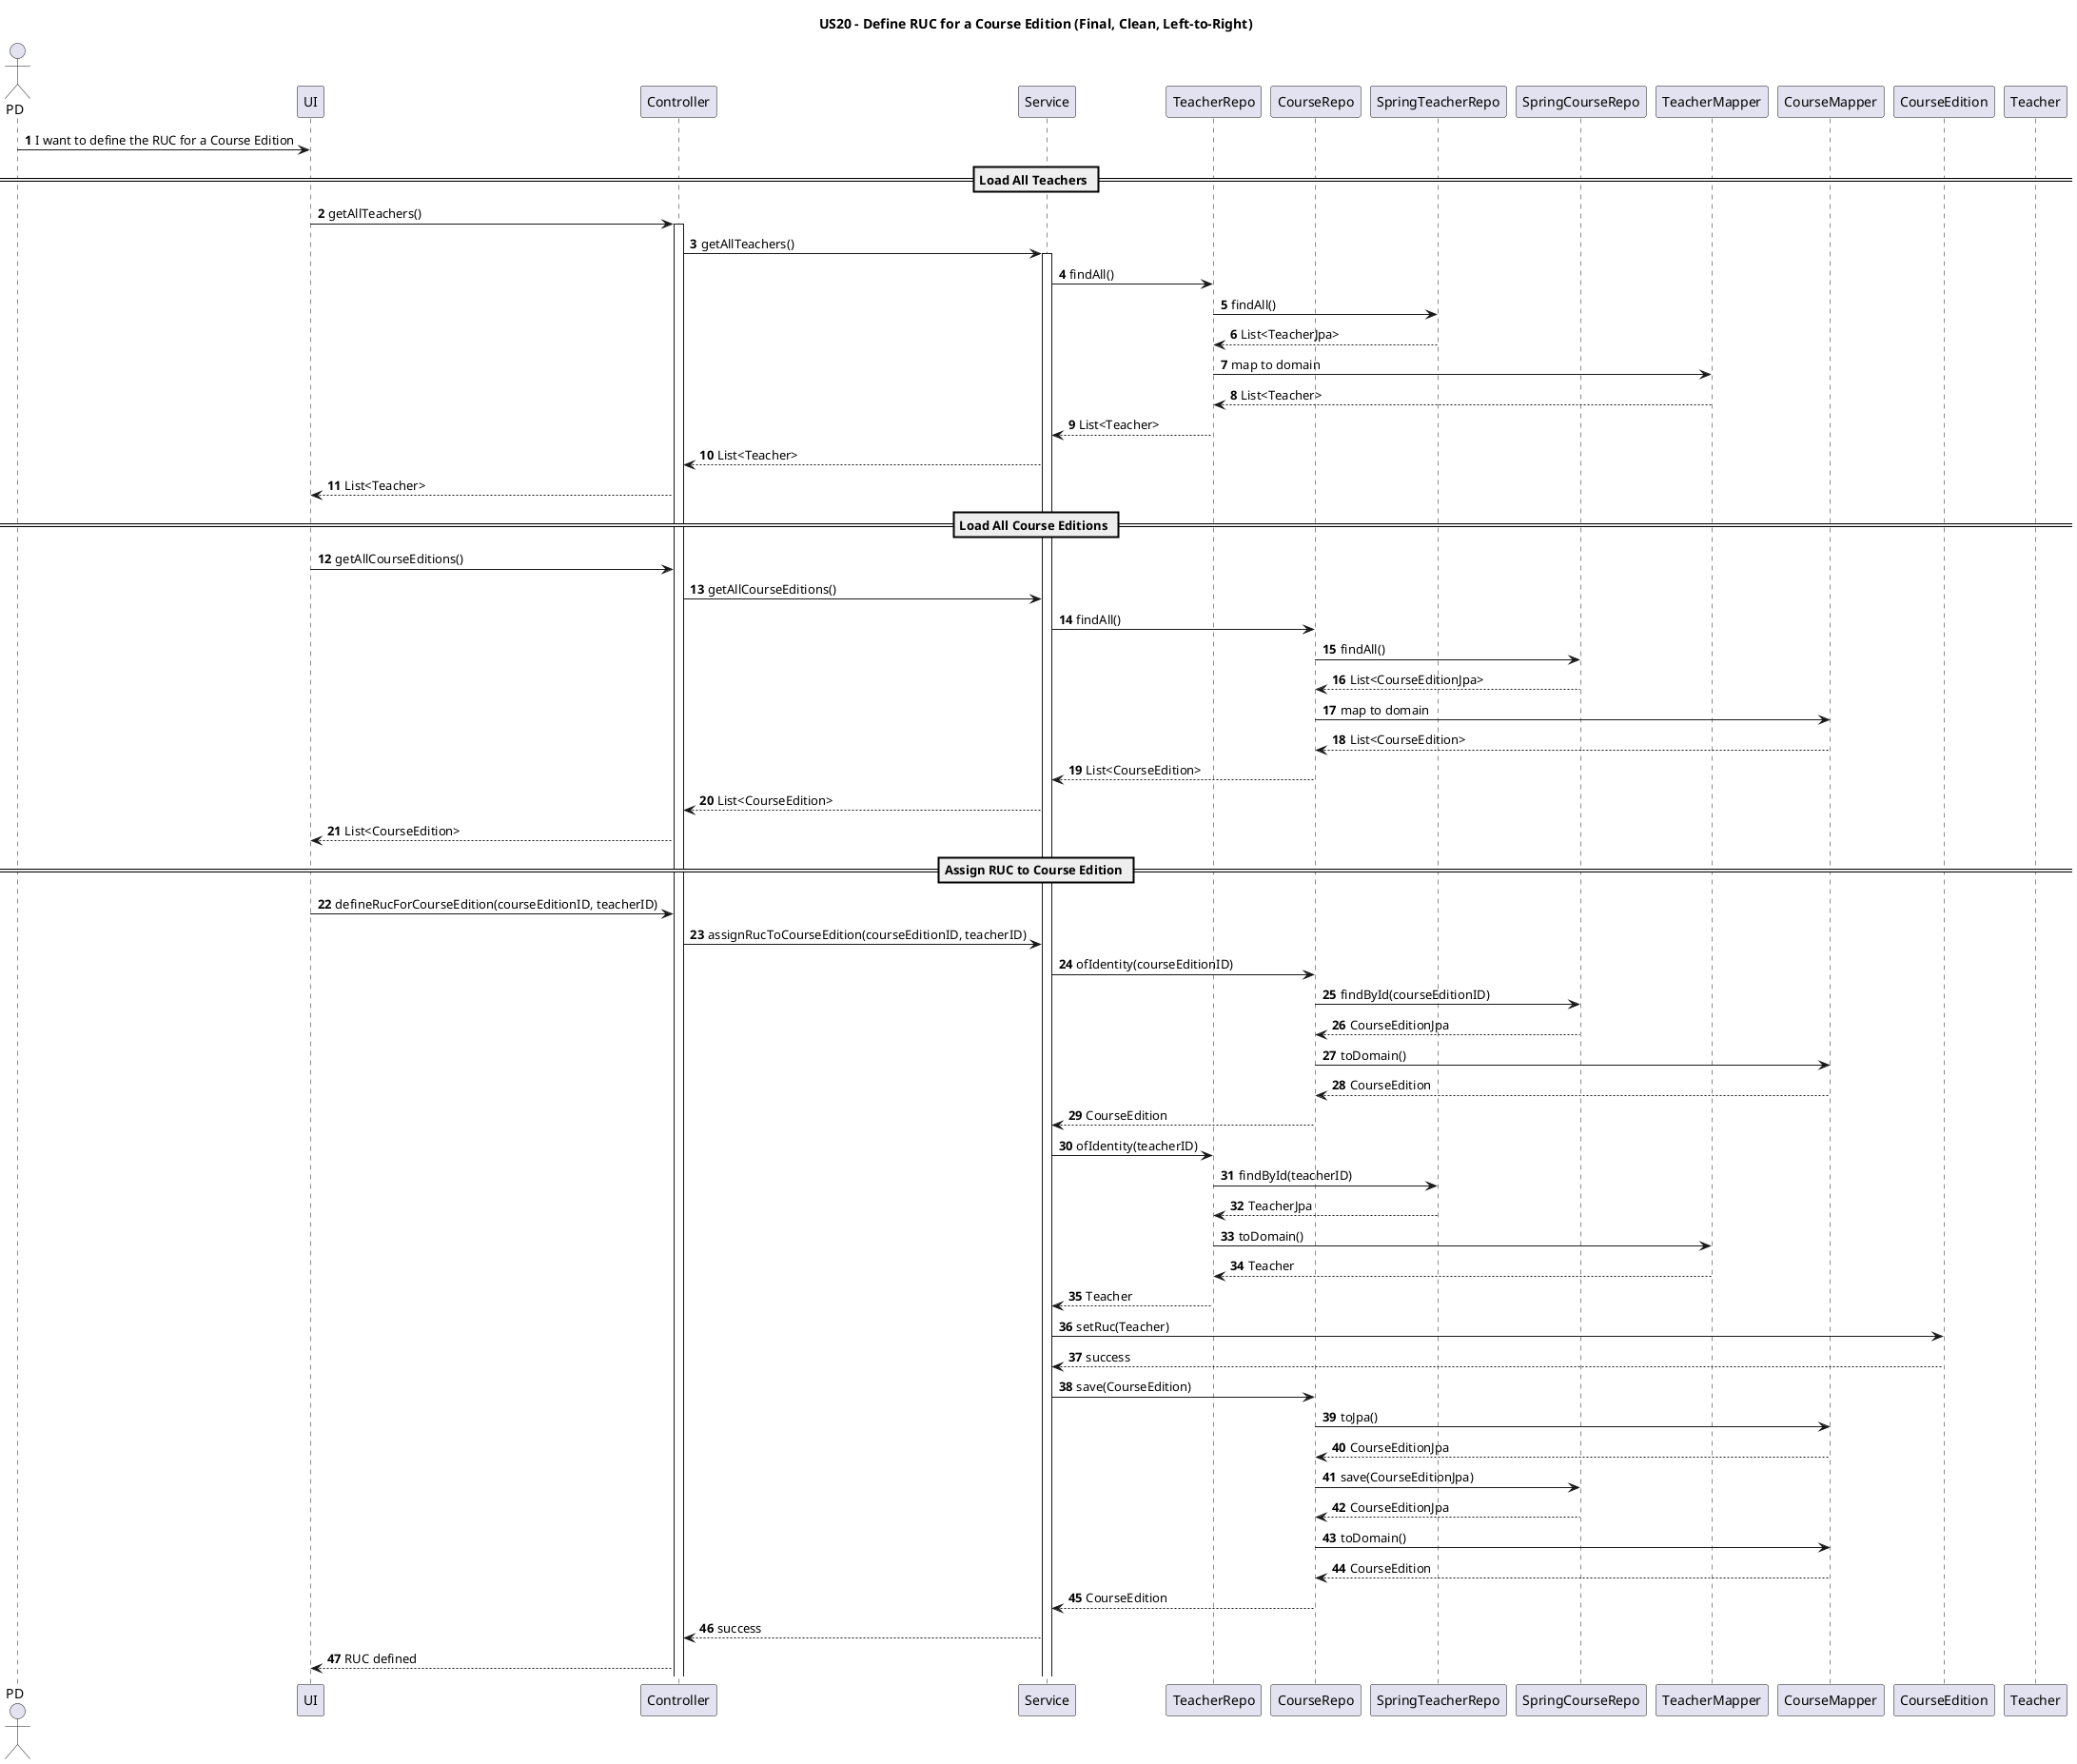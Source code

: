 @startuml

autonumber

title US20 - Define RUC for a Course Edition (Final, Clean, Left-to-Right)

actor PD
participant UI
participant Controller
participant Service
participant TeacherRepo
participant CourseRepo
participant SpringTeacherRepo
participant SpringCourseRepo
participant TeacherMapper
participant CourseMapper
participant CourseEdition
participant Teacher

PD -> UI : I want to define the RUC for a Course Edition

== Load All Teachers ==
UI -> Controller : getAllTeachers()
activate Controller
Controller -> Service : getAllTeachers()
activate Service
Service -> TeacherRepo : findAll()
TeacherRepo -> SpringTeacherRepo : findAll()
SpringTeacherRepo --> TeacherRepo : List<TeacherJpa>
TeacherRepo -> TeacherMapper : map to domain
TeacherMapper --> TeacherRepo : List<Teacher>
TeacherRepo --> Service : List<Teacher>
Service --> Controller : List<Teacher>
Controller --> UI : List<Teacher>

== Load All Course Editions ==
UI -> Controller : getAllCourseEditions()
Controller -> Service : getAllCourseEditions()
Service -> CourseRepo : findAll()
CourseRepo -> SpringCourseRepo : findAll()
SpringCourseRepo --> CourseRepo : List<CourseEditionJpa>
CourseRepo -> CourseMapper : map to domain
CourseMapper --> CourseRepo : List<CourseEdition>
CourseRepo --> Service : List<CourseEdition>
Service --> Controller : List<CourseEdition>
Controller --> UI : List<CourseEdition>

== Assign RUC to Course Edition ==
UI -> Controller : defineRucForCourseEdition(courseEditionID, teacherID)
Controller -> Service : assignRucToCourseEdition(courseEditionID, teacherID)
Service -> CourseRepo : ofIdentity(courseEditionID)
CourseRepo -> SpringCourseRepo : findById(courseEditionID)
SpringCourseRepo --> CourseRepo : CourseEditionJpa
CourseRepo -> CourseMapper : toDomain()
CourseMapper --> CourseRepo : CourseEdition
CourseRepo --> Service : CourseEdition

Service -> TeacherRepo : ofIdentity(teacherID)
TeacherRepo -> SpringTeacherRepo : findById(teacherID)
SpringTeacherRepo --> TeacherRepo : TeacherJpa
TeacherRepo -> TeacherMapper : toDomain()
TeacherMapper --> TeacherRepo : Teacher
TeacherRepo --> Service : Teacher

Service -> CourseEdition : setRuc(Teacher)
CourseEdition --> Service : success
Service -> CourseRepo : save(CourseEdition)
CourseRepo -> CourseMapper : toJpa()
CourseMapper --> CourseRepo : CourseEditionJpa
CourseRepo -> SpringCourseRepo : save(CourseEditionJpa)
SpringCourseRepo --> CourseRepo : CourseEditionJpa
CourseRepo -> CourseMapper : toDomain()
CourseMapper --> CourseRepo : CourseEdition
CourseRepo --> Service : CourseEdition
Service --> Controller : success
Controller --> UI : RUC defined

@enduml
